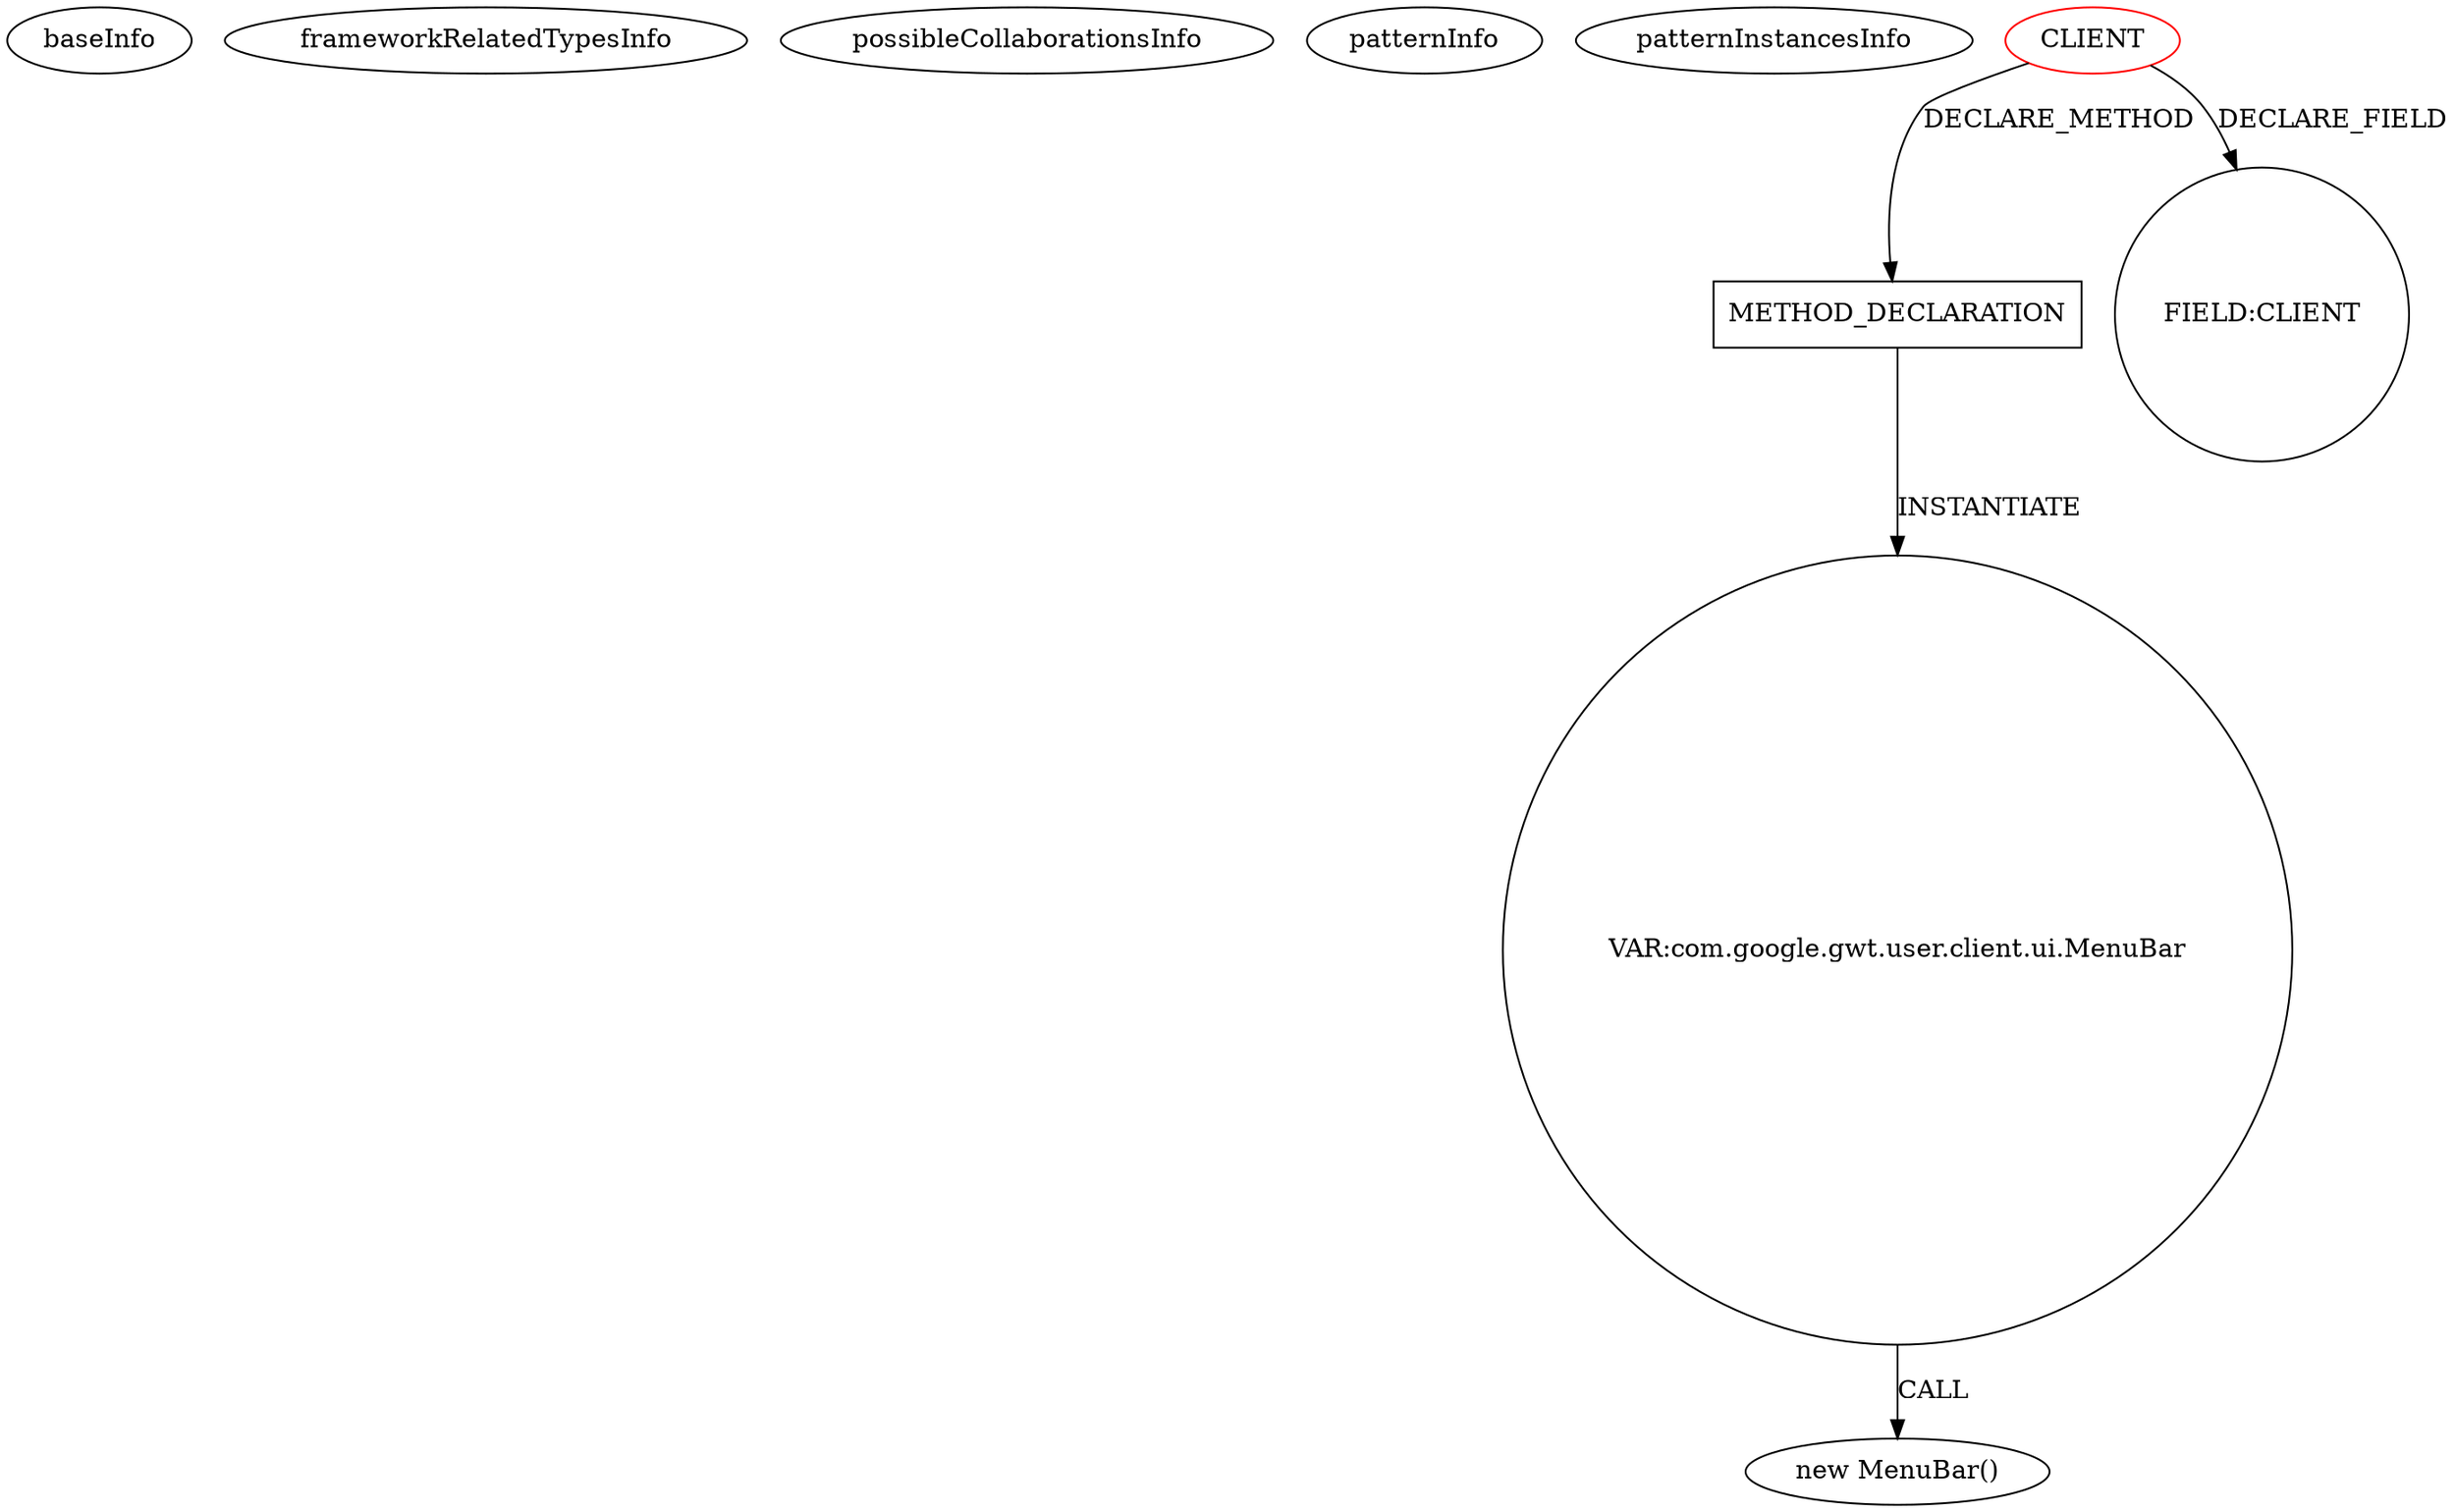 digraph {
baseInfo[graphId=1195,category="pattern",isAnonymous=false,possibleRelation=false]
frameworkRelatedTypesInfo[]
possibleCollaborationsInfo[]
patternInfo[frequency=2.0,patternRootClient=0]
patternInstancesInfo[0="hmiguellima-ugat~/hmiguellima-ugat/ugat-master/src/org/ucp/gwt/widgets/MVCTable.java~MVCTable~3009",1="MainMain-ChatCafeine~/MainMain-ChatCafeine/ChatCafeine-master/ChatCafeine/src/sources/client/vue/Core.java~Core~190"]
76[label="new MenuBar()",vertexType="CONSTRUCTOR_CALL",isFrameworkType=false]
77[label="VAR:com.google.gwt.user.client.ui.MenuBar",vertexType="VARIABLE_EXPRESION",isFrameworkType=false,shape=circle]
57[label="METHOD_DECLARATION",vertexType="CLIENT_METHOD_DECLARATION",isFrameworkType=false,shape=box]
0[label="CLIENT",vertexType="ROOT_CLIENT_CLASS_DECLARATION",isFrameworkType=false,color=red]
2[label="FIELD:CLIENT",vertexType="FIELD_DECLARATION",isFrameworkType=false,shape=circle]
77->76[label="CALL"]
0->2[label="DECLARE_FIELD"]
0->57[label="DECLARE_METHOD"]
57->77[label="INSTANTIATE"]
}
